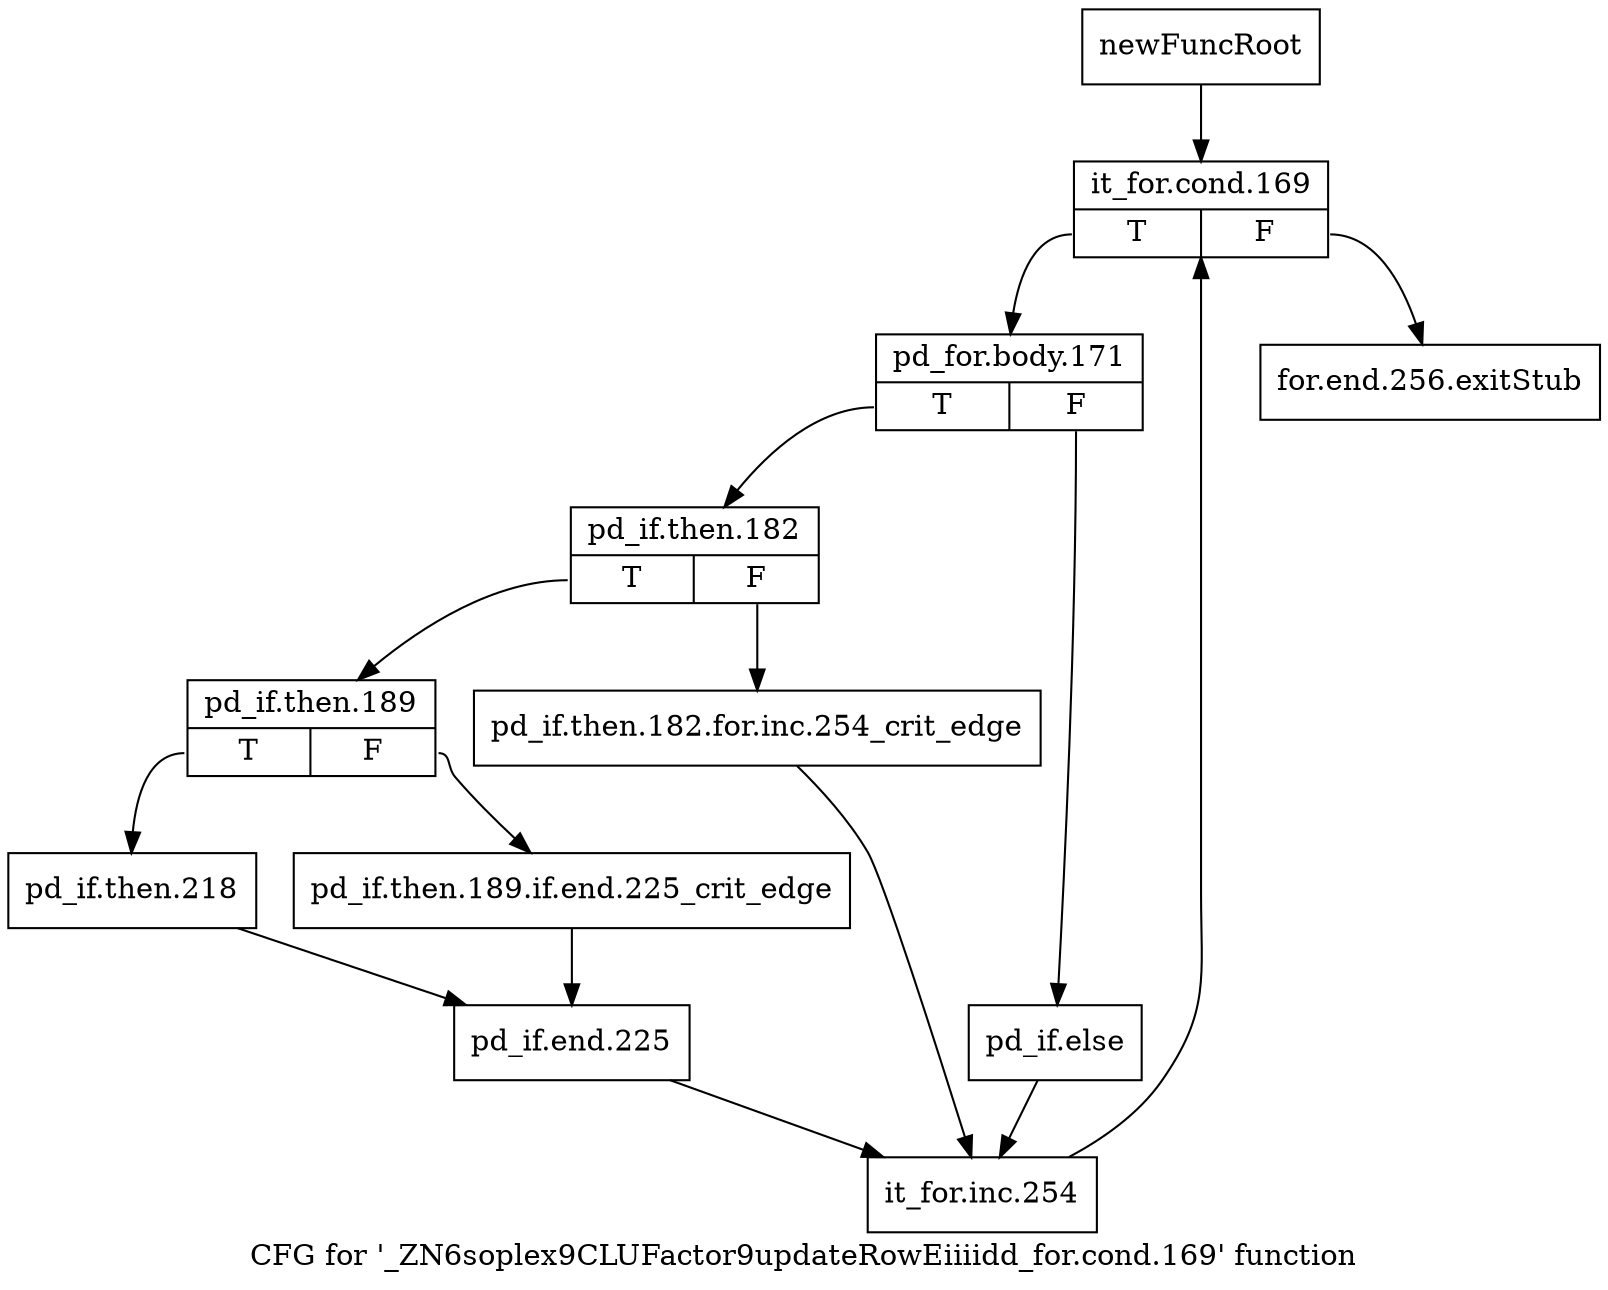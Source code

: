 digraph "CFG for '_ZN6soplex9CLUFactor9updateRowEiiiidd_for.cond.169' function" {
	label="CFG for '_ZN6soplex9CLUFactor9updateRowEiiiidd_for.cond.169' function";

	Node0x2c39700 [shape=record,label="{newFuncRoot}"];
	Node0x2c39700 -> Node0x2c53580;
	Node0x2c53530 [shape=record,label="{for.end.256.exitStub}"];
	Node0x2c53580 [shape=record,label="{it_for.cond.169|{<s0>T|<s1>F}}"];
	Node0x2c53580:s0 -> Node0x2c535d0;
	Node0x2c53580:s1 -> Node0x2c53530;
	Node0x2c535d0 [shape=record,label="{pd_for.body.171|{<s0>T|<s1>F}}"];
	Node0x2c535d0:s0 -> Node0x2c53670;
	Node0x2c535d0:s1 -> Node0x2c53620;
	Node0x2c53620 [shape=record,label="{pd_if.else}"];
	Node0x2c53620 -> Node0x2c53850;
	Node0x2c53670 [shape=record,label="{pd_if.then.182|{<s0>T|<s1>F}}"];
	Node0x2c53670:s0 -> Node0x2c53710;
	Node0x2c53670:s1 -> Node0x2c536c0;
	Node0x2c536c0 [shape=record,label="{pd_if.then.182.for.inc.254_crit_edge}"];
	Node0x2c536c0 -> Node0x2c53850;
	Node0x2c53710 [shape=record,label="{pd_if.then.189|{<s0>T|<s1>F}}"];
	Node0x2c53710:s0 -> Node0x2c537b0;
	Node0x2c53710:s1 -> Node0x2c53760;
	Node0x2c53760 [shape=record,label="{pd_if.then.189.if.end.225_crit_edge}"];
	Node0x2c53760 -> Node0x2c53800;
	Node0x2c537b0 [shape=record,label="{pd_if.then.218}"];
	Node0x2c537b0 -> Node0x2c53800;
	Node0x2c53800 [shape=record,label="{pd_if.end.225}"];
	Node0x2c53800 -> Node0x2c53850;
	Node0x2c53850 [shape=record,label="{it_for.inc.254}"];
	Node0x2c53850 -> Node0x2c53580;
}
